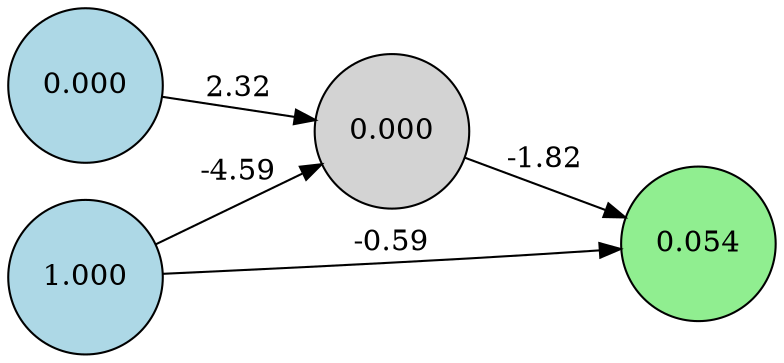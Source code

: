 digraph neat {
  rankdir=LR;
  node [shape=circle];
  node0 [label="0.000", style=filled, fillcolor=lightblue];
  node1 [label="1.000", style=filled, fillcolor=lightblue];
  node73 [label="0.054", style=filled, fillcolor=lightgreen];
  node166 [label="0.000", style=filled, fillcolor=lightgray];
  node1 -> node73 [label="-0.59"];
  node0 -> node166 [label="2.32"];
  node1 -> node166 [label="-4.59"];
  node166 -> node73 [label="-1.82"];
}
